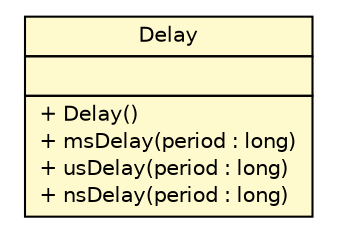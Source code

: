 #!/usr/local/bin/dot
#
# Class diagram 
# Generated by UMLGraph version R5_6-24-gf6e263 (http://www.umlgraph.org/)
#

digraph G {
	edge [fontname="Helvetica",fontsize=10,labelfontname="Helvetica",labelfontsize=10];
	node [fontname="Helvetica",fontsize=10,shape=plaintext];
	nodesep=0.25;
	ranksep=0.5;
	// lejos.utility.Delay
	c1281 [label=<<table title="lejos.utility.Delay" border="0" cellborder="1" cellspacing="0" cellpadding="2" port="p" bgcolor="lemonChiffon" href="./Delay.html">
		<tr><td><table border="0" cellspacing="0" cellpadding="1">
<tr><td align="center" balign="center"> Delay </td></tr>
		</table></td></tr>
		<tr><td><table border="0" cellspacing="0" cellpadding="1">
<tr><td align="left" balign="left">  </td></tr>
		</table></td></tr>
		<tr><td><table border="0" cellspacing="0" cellpadding="1">
<tr><td align="left" balign="left"> + Delay() </td></tr>
<tr><td align="left" balign="left"> + msDelay(period : long) </td></tr>
<tr><td align="left" balign="left"> + usDelay(period : long) </td></tr>
<tr><td align="left" balign="left"> + nsDelay(period : long) </td></tr>
		</table></td></tr>
		</table>>, URL="./Delay.html", fontname="Helvetica", fontcolor="black", fontsize=10.0];
}

